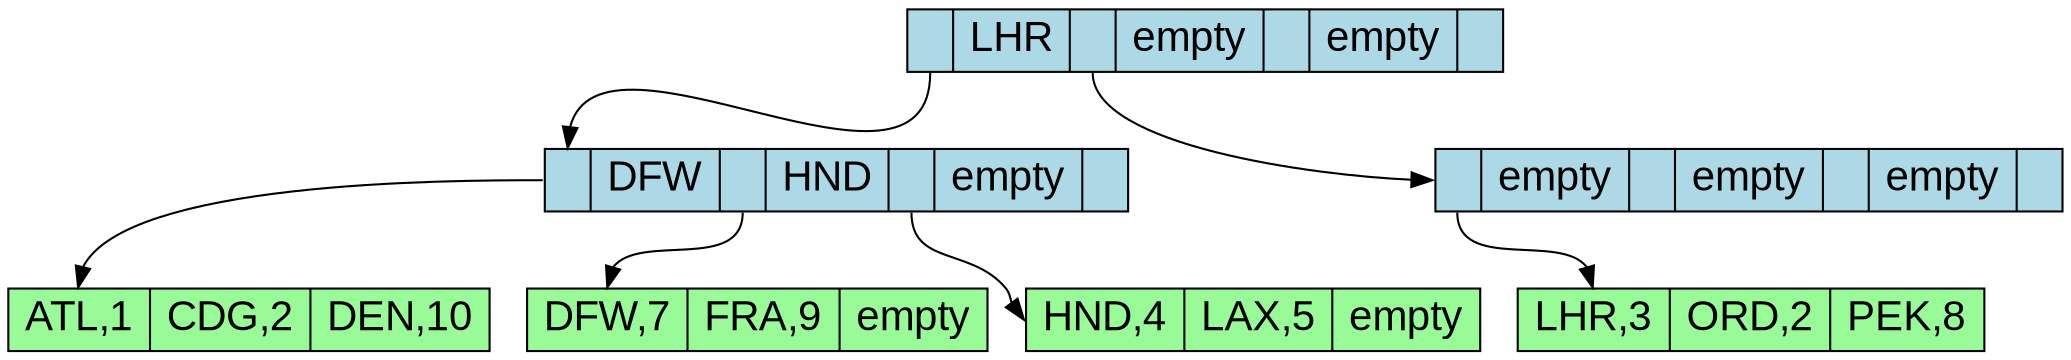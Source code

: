 digraph g {
aspect = 3.0;
node [shape = record,height=.1,style="filled",fontname=Arial,fontsize=20];
node0[label = "<f0> | LHR |<f1>|empty| |empty|",fillcolor="lightblue"];
node1[label = "<f0>| DFW |<f1> |HND|<f2>| empty|",fillcolor="lightblue"];
node2[label = "<f0> ATL,1|CDG,2|DEN,10",fillcolor="palegreen"];
node3[label = "<f0> DFW,7|FRA,9|empty",fillcolor="palegreen"];
node4[label = "<f0> |empty | |empty| |empty|",fillcolor="lightblue"];
node5[label = "<f0> HND,4|LAX,5|empty",fillcolor="palegreen"];
node6[label = "<f0> LHR,3|ORD,2|PEK,8",fillcolor="palegreen"];
 "node0":f0 -> "node1":f0;
 "node0":f1 -> "node4":f0;
 "node1":f0 -> "node2":f0;
 "node1":f1 -> "node3":f0;
 "node1":f2 -> "node5":f0;
 "node4":f0 -> "node6":f0;
 }
 